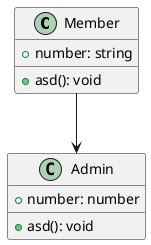 @startuml plant

class Member {
  +number: string
  +asd(): void
}

class Admin {
  +number: number
  +asd(): void
}

Member-->Admin

@enduml


